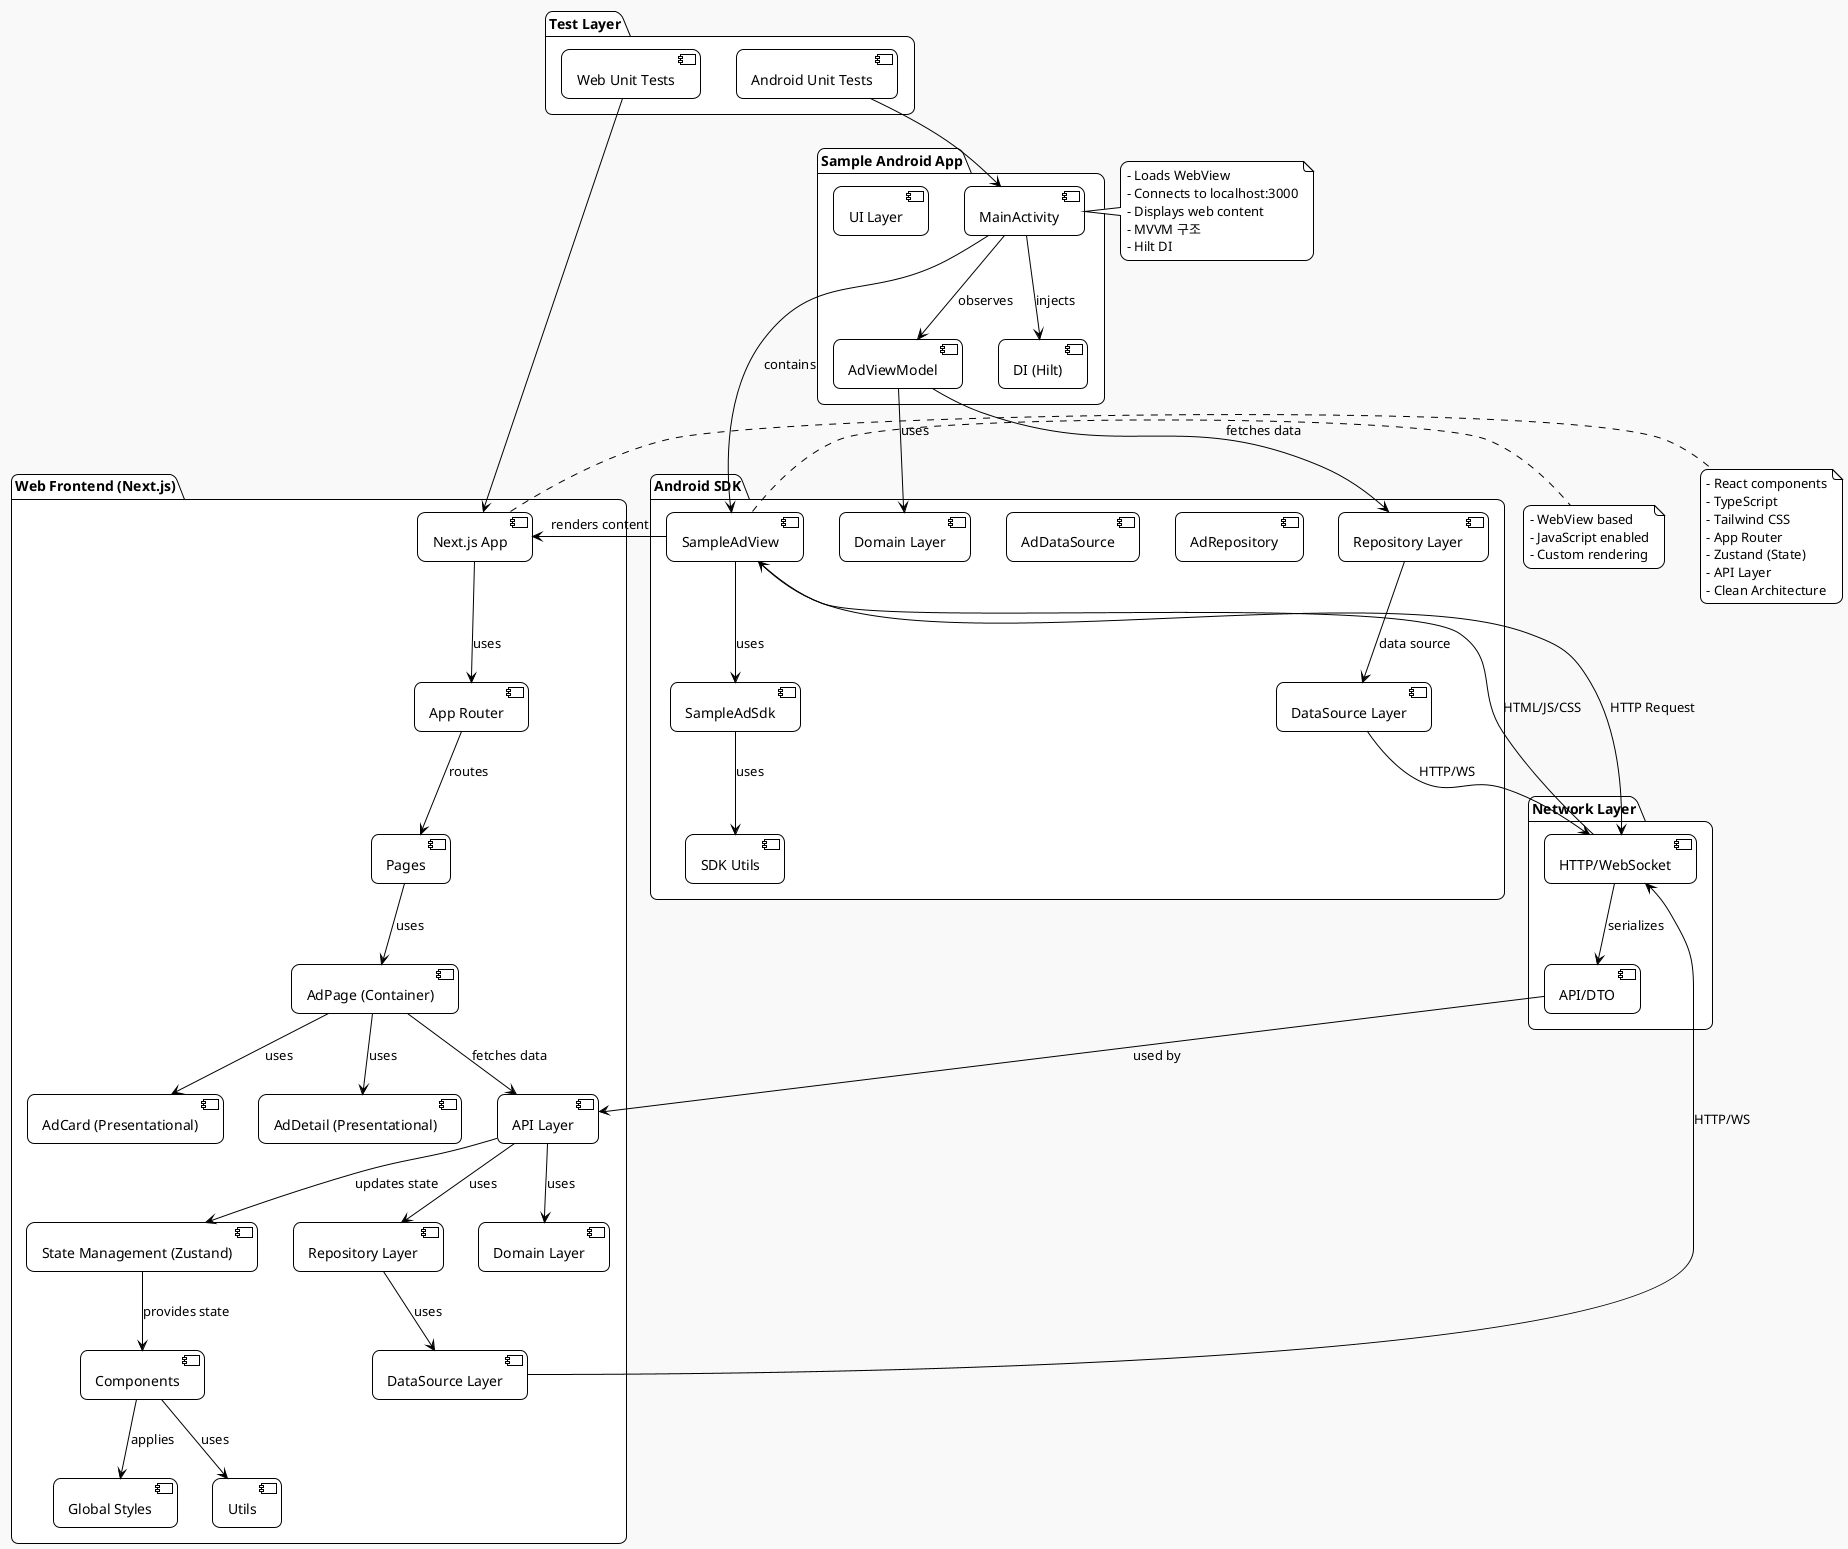 @startuml NextJS-to-Android-Optimized
!theme plain
skinparam componentStyle uml2
skinparam shadowing false
skinparam roundcorner 15
skinparam monochrome true
skinparam backgroundColor #F9F9F9
skinparam ArrowColor Black
skinparam ArrowFontColor Black
skinparam defaultFontName "Nanum Gothic"

!define RECTANGLE class

' Web Frontend (Next.js)
package "Web Frontend (Next.js)" {
    [Next.js App] as NextApp
    [App Router] as AppRouter
    [Pages] as Pages
    [Components] as Components
    [AdPage (Container)] as AdPage
    [AdCard (Presentational)] as AdCard
    [AdDetail (Presentational)] as AdDetail
    [API Layer] as ApiLayer
    [State Management (Zustand)] as StateMgmt
    [Global Styles] as Styles
    [Utils] as WebUtils
    [Domain Layer] as WebDomain
    [Repository Layer] as WebRepo
    [DataSource Layer] as WebDataSource
}

' Android SDK
package "Android SDK" {
    [SampleAdSdk] as SDK
    [SampleAdView] as AdView
    [AdRepository] as AdRepository
    [AdDataSource] as AdDataSource
    [SDK Utils] as SdkUtils
    [Domain Layer] as AndroidDomain
    [Repository Layer] as AndroidRepo
    [DataSource Layer] as AndroidDataSource
}

' Sample Android App
package "Sample Android App" {
    [MainActivity] as MainActivity
    [AdViewModel] as AdViewModel
    [DI (Hilt)] as DI
    [UI Layer] as AndroidUI
}

' Network Layer
package "Network Layer" {
    [HTTP/WebSocket] as Network
    [API/DTO] as ApiDto
}

' Test Layer
package "Test Layer" {
    [Web Unit Tests] as WebTests
    [Android Unit Tests] as AndroidTests
}

' Relationships
NextApp --> AppRouter : uses
AppRouter --> Pages : routes
Pages --> AdPage : uses
AdPage --> AdCard : uses
AdPage --> AdDetail : uses
AdPage --> ApiLayer : fetches data
ApiLayer --> StateMgmt : updates state
ApiLayer --> WebRepo : uses
WebRepo --> WebDataSource : uses
WebDataSource --> Network : HTTP/WS
ApiLayer --> WebDomain : uses
StateMgmt --> Components : provides state
Components --> Styles : applies
Components --> WebUtils : uses

MainActivity --> DI : injects
MainActivity --> AdViewModel : observes
AdViewModel --> AndroidRepo : fetches data
AndroidRepo --> AndroidDataSource : data source
AndroidDataSource --> Network : HTTP/WS
MainActivity --> AdView : contains
AdView --> SDK : uses
SDK --> SdkUtils : uses
AdViewModel --> AndroidDomain : uses

Network --> ApiDto : serializes
ApiDto --> ApiLayer : used by

WebTests --> NextApp
AndroidTests --> MainActivity

' Data Flow
AdView -down-> Network : HTTP Request
Network -up-> AdView : HTML/JS/CSS
AdView -right-> NextApp : renders content

' Component Details
note right of AdView
  - WebView based
  - JavaScript enabled
  - Custom rendering
end note

note right of NextApp
  - React components
  - TypeScript
  - Tailwind CSS
  - App Router
  - Zustand (State)
  - API Layer
  - Clean Architecture
end note

note right of MainActivity
  - Loads WebView
  - Connects to localhost:3000
  - Displays web content
  - MVVM 구조
  - Hilt DI
end note

@enduml
